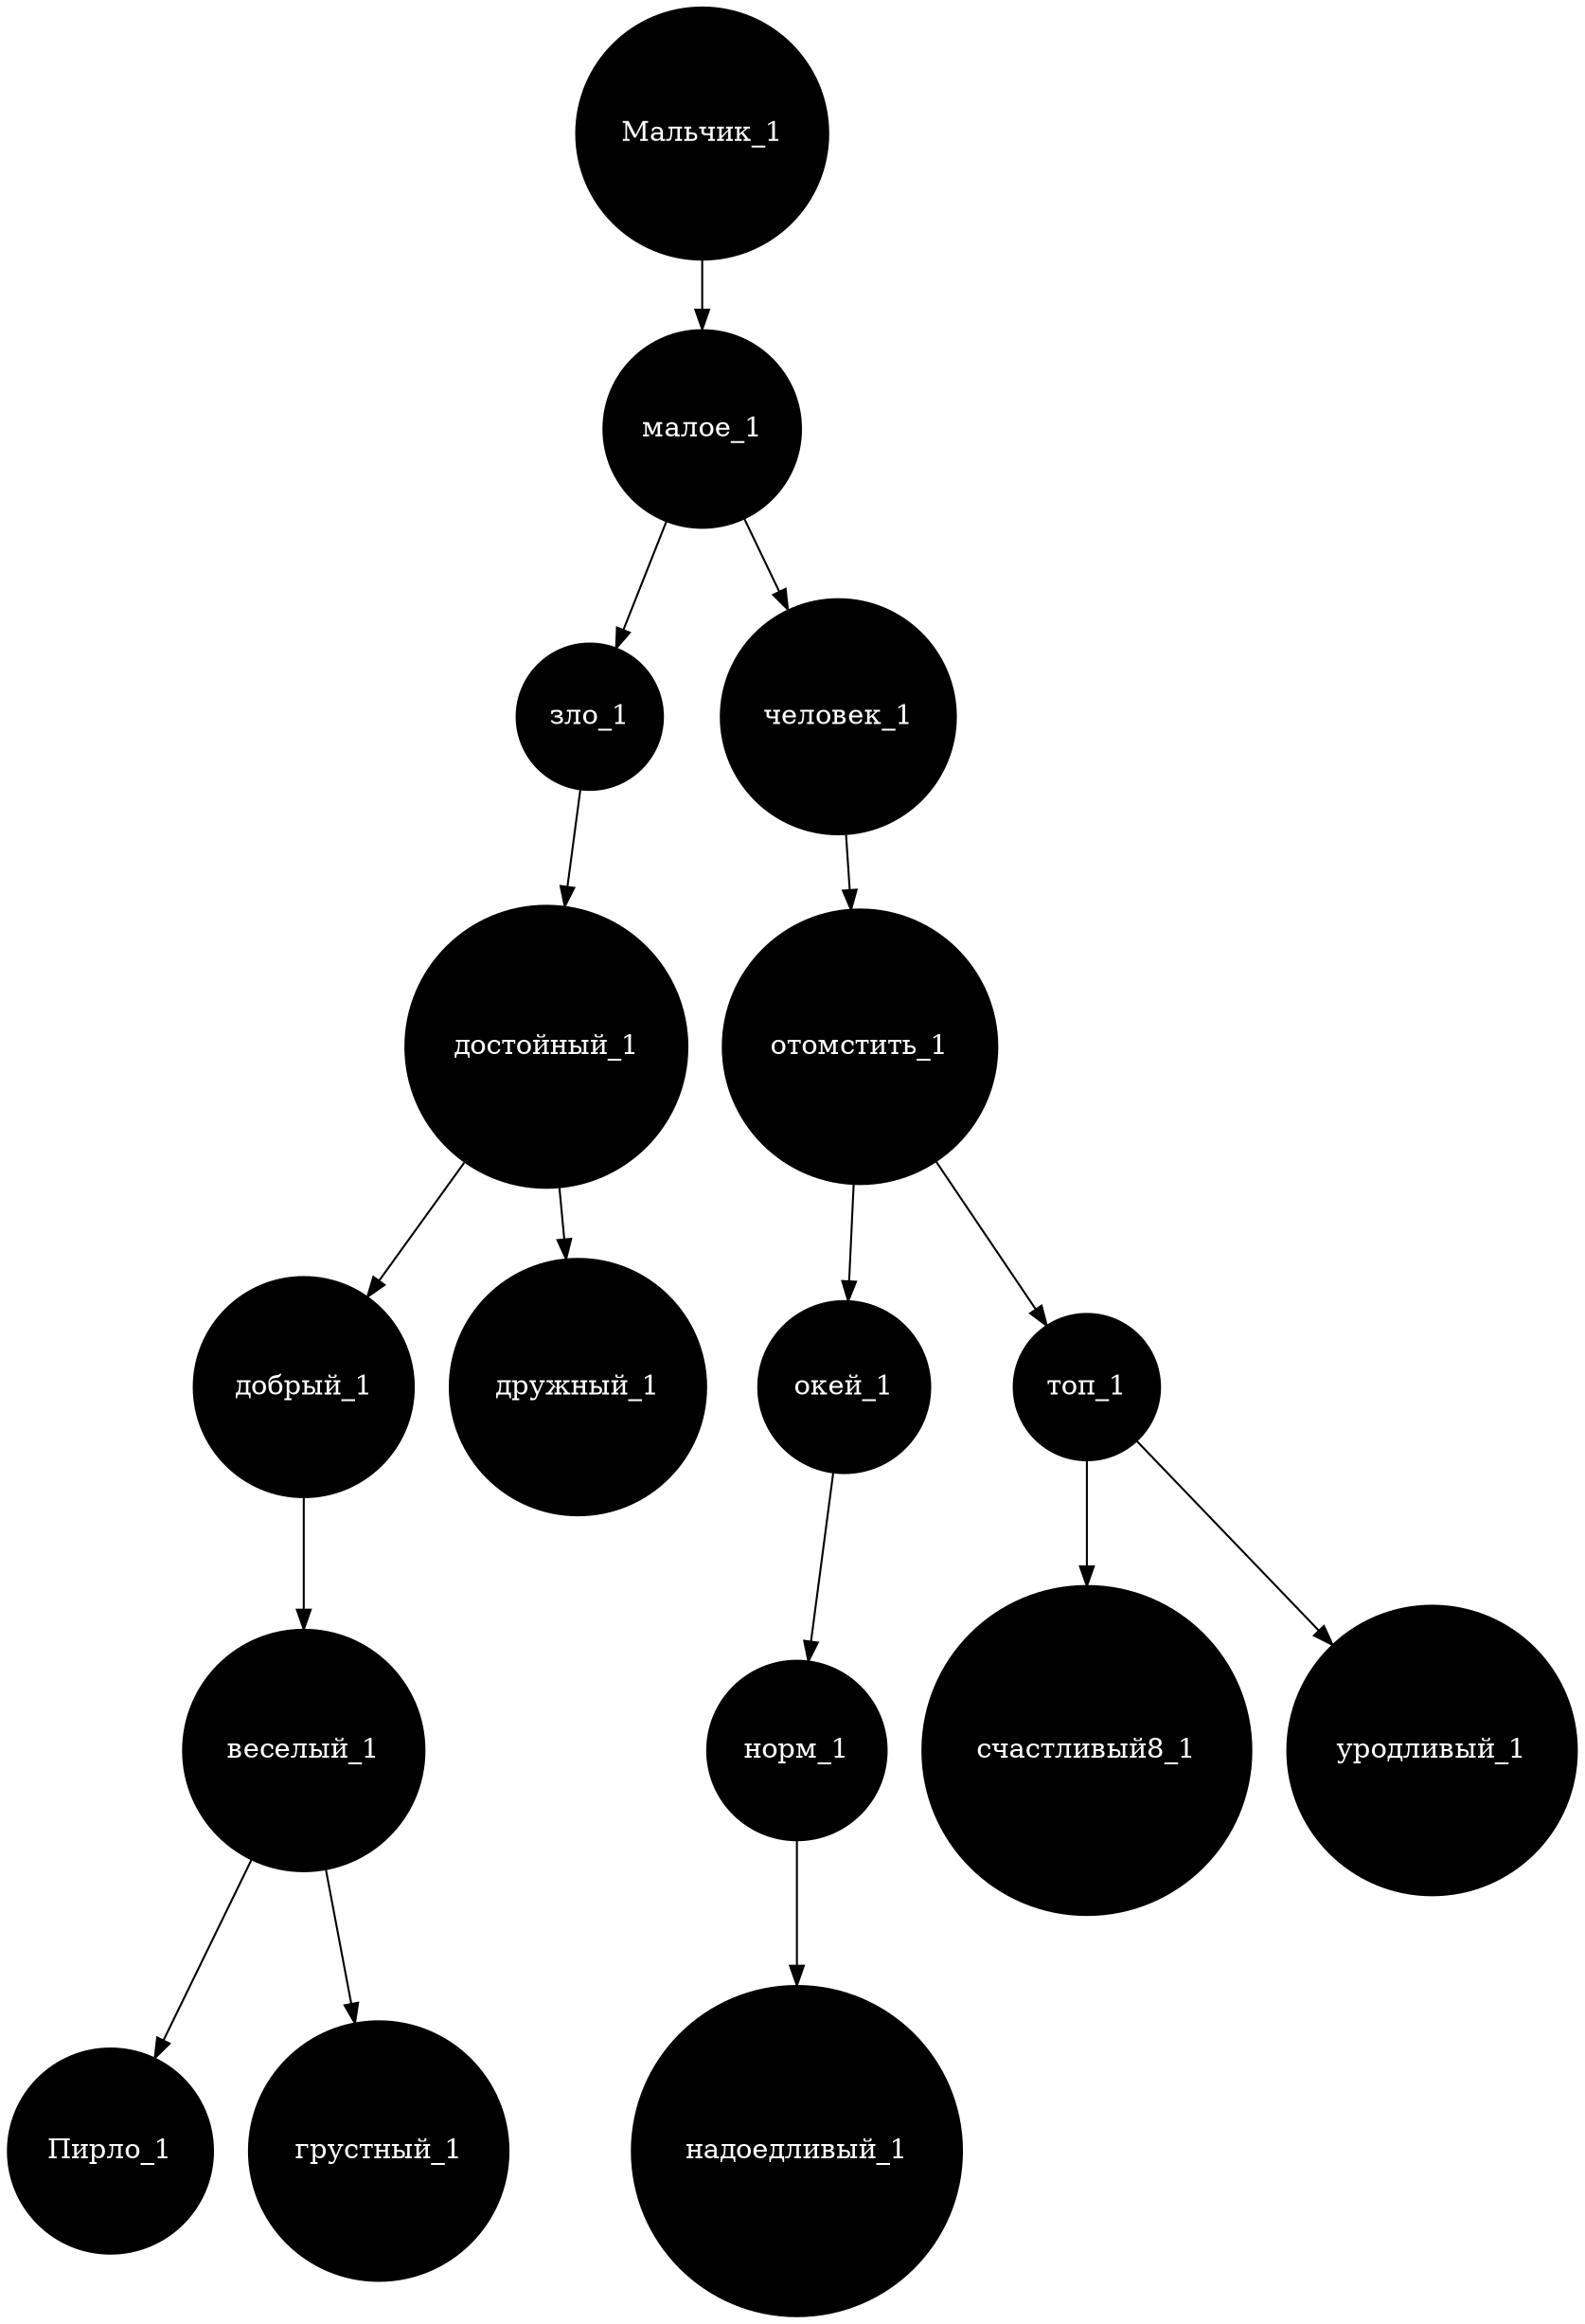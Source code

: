 digraph DEREVO {
node [shape=circle, style=filled, color=black, fontcolor=white];
Мальчик_1 -> малое_1;
малое_1 -> зло_1;
малое_1 -> человек_1;
зло_1 -> достойный_1;
достойный_1 -> добрый_1;
достойный_1 -> дружный_1;
добрый_1 -> веселый_1;
веселый_1 -> Пирло_1;
веселый_1 -> грустный_1;
человек_1 -> отомстить_1;
отомстить_1 -> окей_1;
отомстить_1 -> топ_1;
окей_1 -> норм_1;
норм_1 -> надоедливый_1;
топ_1 -> счастливый8_1;
топ_1 -> уродливый_1;
}
